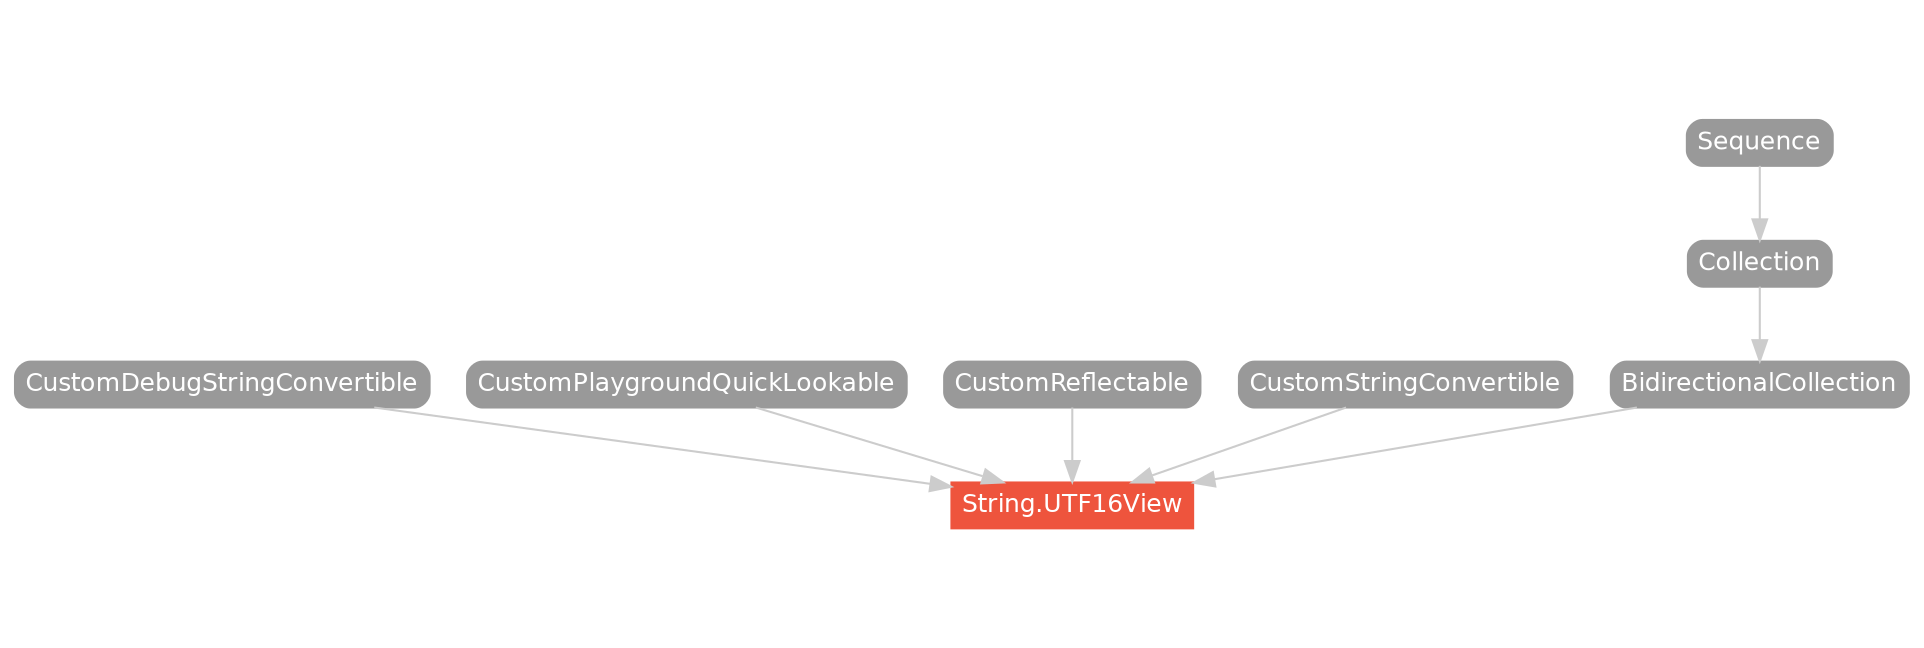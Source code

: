 strict digraph "String.UTF16View - Type Hierarchy - SwiftDoc.org" {
    pad="0.1,0.8"
    node [shape=box, style="filled,rounded", color="#999999", fillcolor="#999999", fontcolor=white, fontname=Helvetica, fontnames="Helvetica,sansserif", fontsize=12, margin="0.07,0.05", height="0.3"]
    edge [color="#cccccc"]
    "BidirectionalCollection" [URL="/protocol/BidirectionalCollection/hierarchy/"]
    "Collection" [URL="/protocol/Collection/hierarchy/"]
    "CustomDebugStringConvertible" [URL="/protocol/CustomDebugStringConvertible/hierarchy/"]
    "CustomPlaygroundQuickLookable" [URL="/protocol/CustomPlaygroundQuickLookable/hierarchy/"]
    "CustomReflectable" [URL="/protocol/CustomReflectable/hierarchy/"]
    "CustomStringConvertible" [URL="/protocol/CustomStringConvertible/hierarchy/"]
    "Sequence" [URL="/protocol/Sequence/hierarchy/"]
    "String.UTF16View" [URL="/type/String.UTF16View/", style="filled", fillcolor="#ee543d", color="#ee543d"]    "BidirectionalCollection" -> "String.UTF16View"
    "CustomStringConvertible" -> "String.UTF16View"
    "CustomDebugStringConvertible" -> "String.UTF16View"
    "CustomReflectable" -> "String.UTF16View"
    "CustomPlaygroundQuickLookable" -> "String.UTF16View"
    "Collection" -> "BidirectionalCollection"
    "Sequence" -> "Collection"
    subgraph Types {
        rank = max; "String.UTF16View";
    }
}